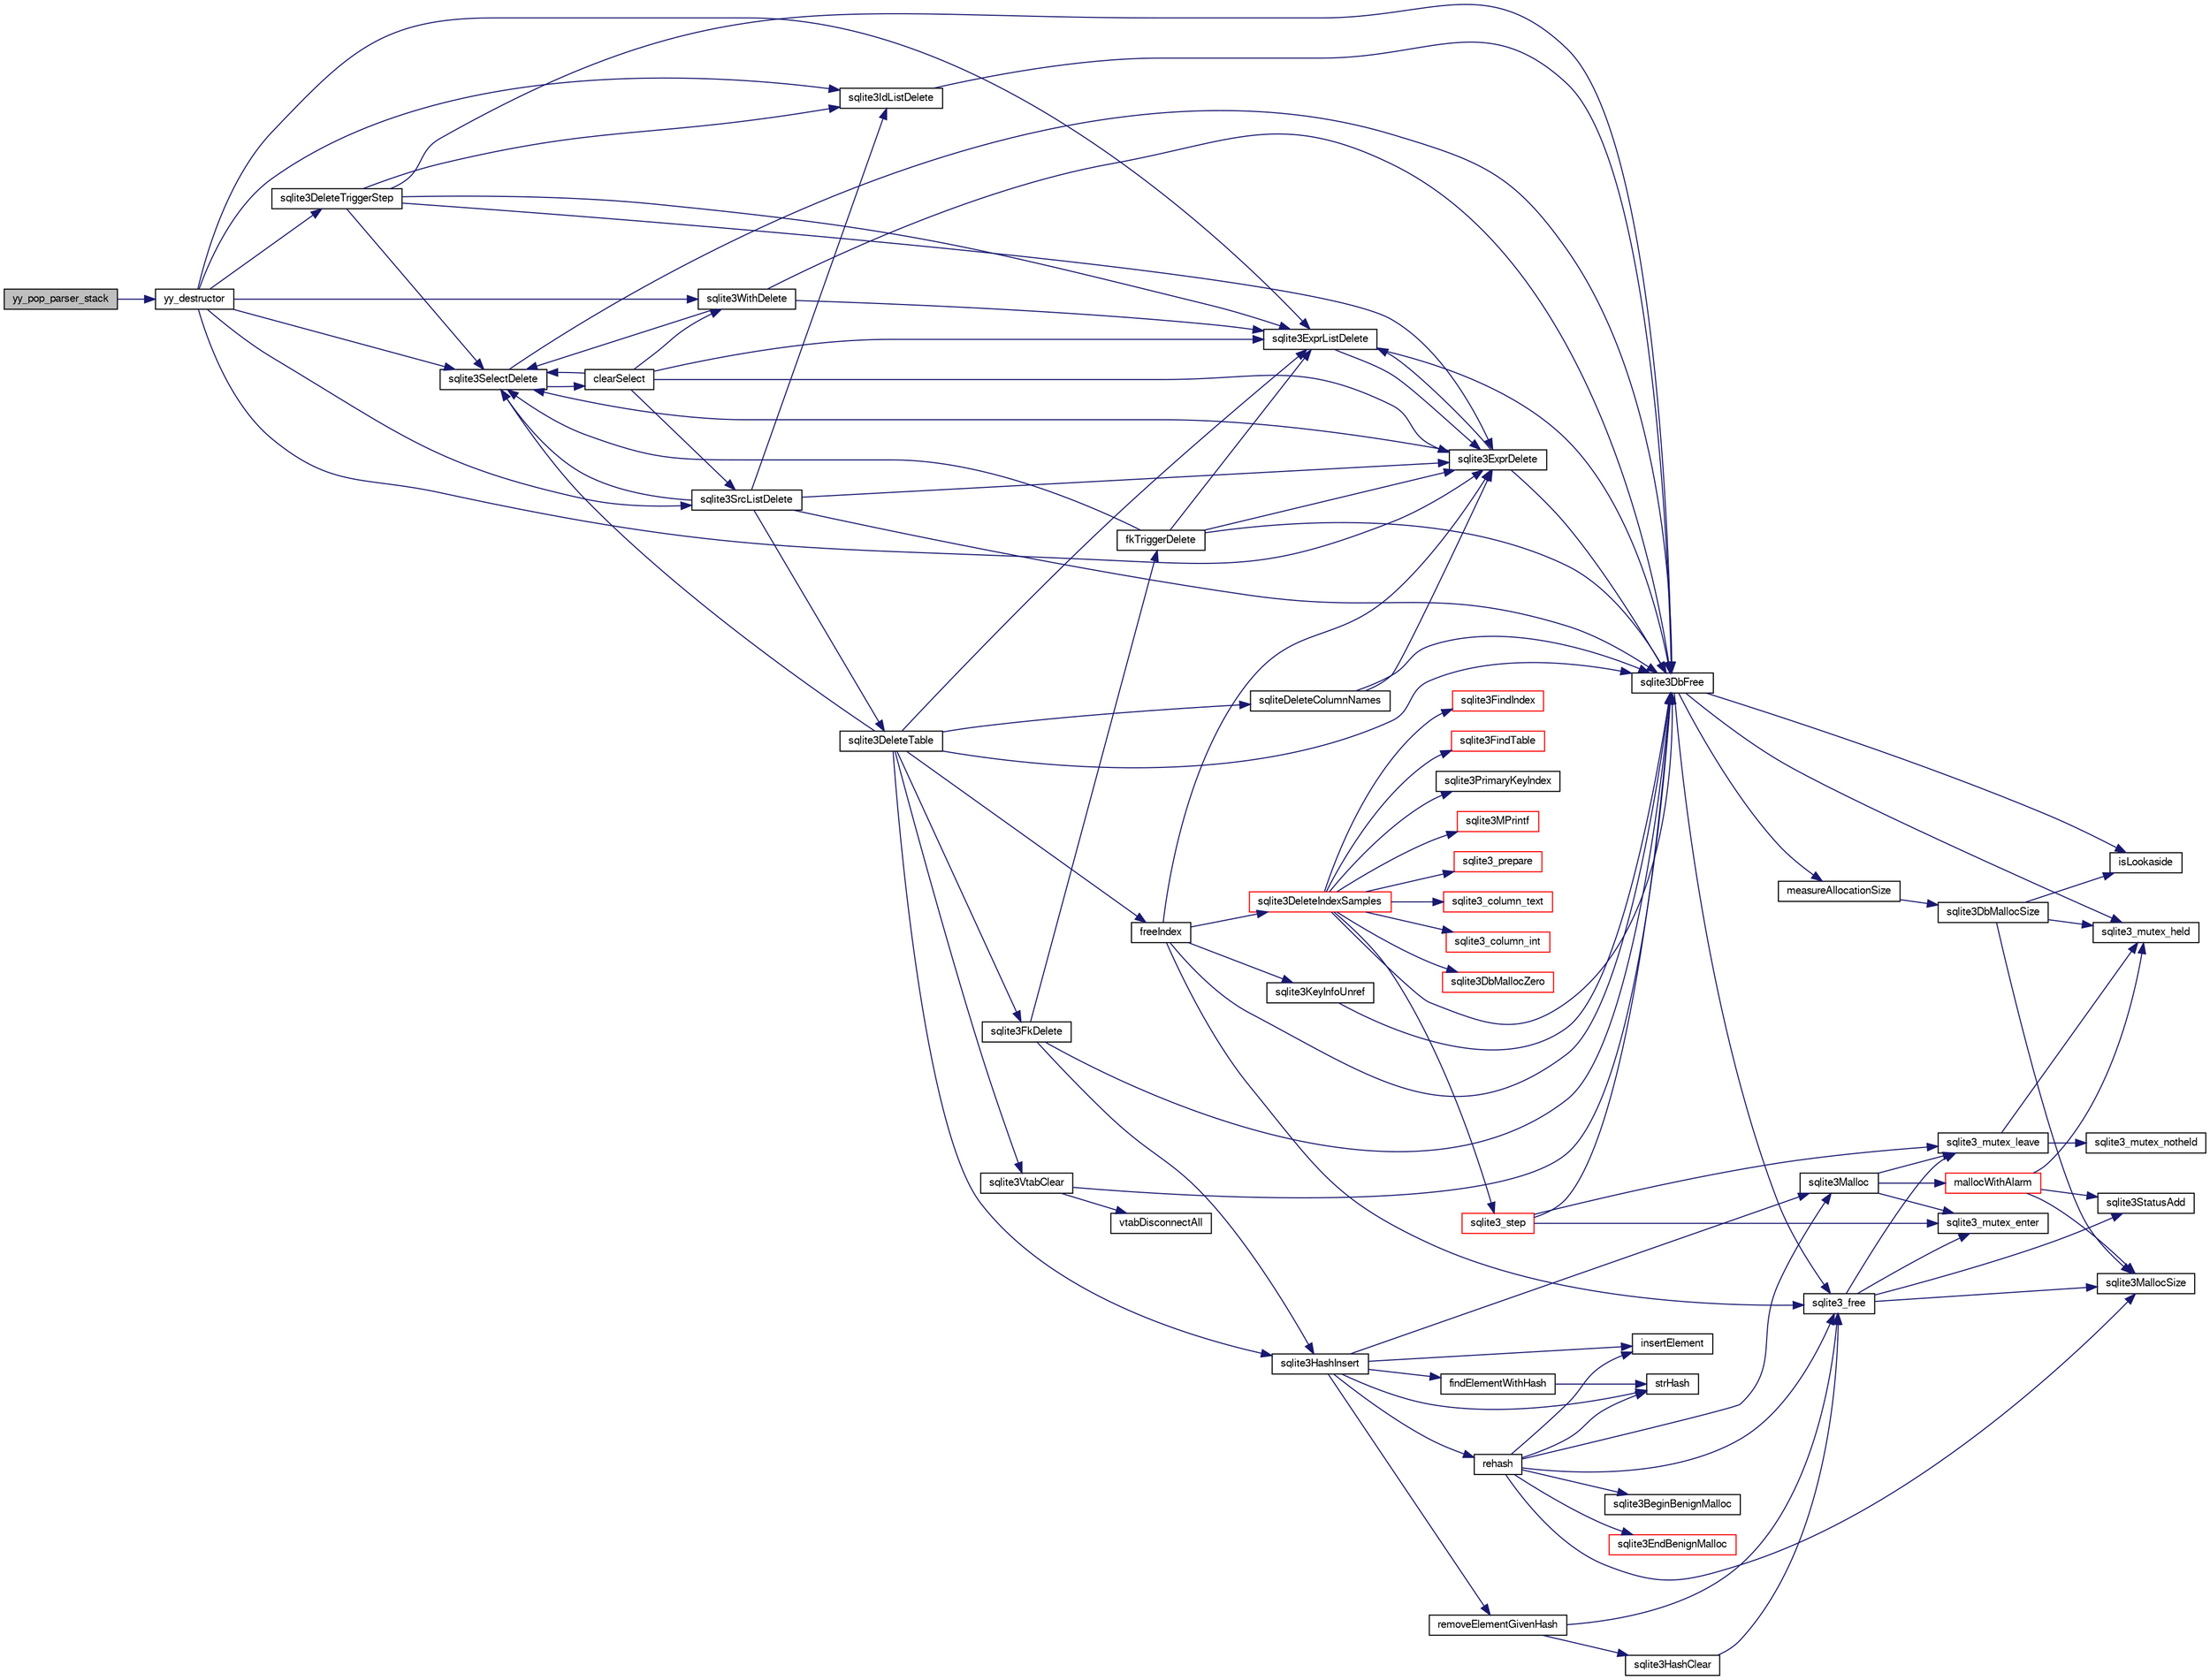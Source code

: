 digraph "yy_pop_parser_stack"
{
  edge [fontname="FreeSans",fontsize="10",labelfontname="FreeSans",labelfontsize="10"];
  node [fontname="FreeSans",fontsize="10",shape=record];
  rankdir="LR";
  Node929065 [label="yy_pop_parser_stack",height=0.2,width=0.4,color="black", fillcolor="grey75", style="filled", fontcolor="black"];
  Node929065 -> Node929066 [color="midnightblue",fontsize="10",style="solid",fontname="FreeSans"];
  Node929066 [label="yy_destructor",height=0.2,width=0.4,color="black", fillcolor="white", style="filled",URL="$sqlite3_8c.html#afca0f0d2a9c0e0ca0625382394fa060e"];
  Node929066 -> Node929067 [color="midnightblue",fontsize="10",style="solid",fontname="FreeSans"];
  Node929067 [label="sqlite3SelectDelete",height=0.2,width=0.4,color="black", fillcolor="white", style="filled",URL="$sqlite3_8c.html#a0f56959f0acac85496744f0d068854a0"];
  Node929067 -> Node929068 [color="midnightblue",fontsize="10",style="solid",fontname="FreeSans"];
  Node929068 [label="clearSelect",height=0.2,width=0.4,color="black", fillcolor="white", style="filled",URL="$sqlite3_8c.html#ac083bac4f2f02c26aa02fc24ca8c2dd9"];
  Node929068 -> Node929069 [color="midnightblue",fontsize="10",style="solid",fontname="FreeSans"];
  Node929069 [label="sqlite3ExprListDelete",height=0.2,width=0.4,color="black", fillcolor="white", style="filled",URL="$sqlite3_8c.html#ae9cd46eac81e86a04ed8c09b99fc3c10"];
  Node929069 -> Node929070 [color="midnightblue",fontsize="10",style="solid",fontname="FreeSans"];
  Node929070 [label="sqlite3ExprDelete",height=0.2,width=0.4,color="black", fillcolor="white", style="filled",URL="$sqlite3_8c.html#ae4e21ab5918e0428fbaa9e615dceb309"];
  Node929070 -> Node929071 [color="midnightblue",fontsize="10",style="solid",fontname="FreeSans"];
  Node929071 [label="sqlite3DbFree",height=0.2,width=0.4,color="black", fillcolor="white", style="filled",URL="$sqlite3_8c.html#ac70ab821a6607b4a1b909582dc37a069"];
  Node929071 -> Node929072 [color="midnightblue",fontsize="10",style="solid",fontname="FreeSans"];
  Node929072 [label="sqlite3_mutex_held",height=0.2,width=0.4,color="black", fillcolor="white", style="filled",URL="$sqlite3_8c.html#acf77da68932b6bc163c5e68547ecc3e7"];
  Node929071 -> Node929073 [color="midnightblue",fontsize="10",style="solid",fontname="FreeSans"];
  Node929073 [label="measureAllocationSize",height=0.2,width=0.4,color="black", fillcolor="white", style="filled",URL="$sqlite3_8c.html#a45731e644a22fdb756e2b6337224217a"];
  Node929073 -> Node929074 [color="midnightblue",fontsize="10",style="solid",fontname="FreeSans"];
  Node929074 [label="sqlite3DbMallocSize",height=0.2,width=0.4,color="black", fillcolor="white", style="filled",URL="$sqlite3_8c.html#aa397e5a8a03495203a0767abf0a71f86"];
  Node929074 -> Node929075 [color="midnightblue",fontsize="10",style="solid",fontname="FreeSans"];
  Node929075 [label="sqlite3MallocSize",height=0.2,width=0.4,color="black", fillcolor="white", style="filled",URL="$sqlite3_8c.html#acf5d2a5f35270bafb050bd2def576955"];
  Node929074 -> Node929072 [color="midnightblue",fontsize="10",style="solid",fontname="FreeSans"];
  Node929074 -> Node929076 [color="midnightblue",fontsize="10",style="solid",fontname="FreeSans"];
  Node929076 [label="isLookaside",height=0.2,width=0.4,color="black", fillcolor="white", style="filled",URL="$sqlite3_8c.html#a770fa05ff9717b75e16f4d968a77b897"];
  Node929071 -> Node929076 [color="midnightblue",fontsize="10",style="solid",fontname="FreeSans"];
  Node929071 -> Node929077 [color="midnightblue",fontsize="10",style="solid",fontname="FreeSans"];
  Node929077 [label="sqlite3_free",height=0.2,width=0.4,color="black", fillcolor="white", style="filled",URL="$sqlite3_8c.html#a6552349e36a8a691af5487999ab09519"];
  Node929077 -> Node929078 [color="midnightblue",fontsize="10",style="solid",fontname="FreeSans"];
  Node929078 [label="sqlite3_mutex_enter",height=0.2,width=0.4,color="black", fillcolor="white", style="filled",URL="$sqlite3_8c.html#a1c12cde690bd89f104de5cbad12a6bf5"];
  Node929077 -> Node929079 [color="midnightblue",fontsize="10",style="solid",fontname="FreeSans"];
  Node929079 [label="sqlite3StatusAdd",height=0.2,width=0.4,color="black", fillcolor="white", style="filled",URL="$sqlite3_8c.html#afa029f93586aeab4cc85360905dae9cd"];
  Node929077 -> Node929075 [color="midnightblue",fontsize="10",style="solid",fontname="FreeSans"];
  Node929077 -> Node929080 [color="midnightblue",fontsize="10",style="solid",fontname="FreeSans"];
  Node929080 [label="sqlite3_mutex_leave",height=0.2,width=0.4,color="black", fillcolor="white", style="filled",URL="$sqlite3_8c.html#a5838d235601dbd3c1fa993555c6bcc93"];
  Node929080 -> Node929072 [color="midnightblue",fontsize="10",style="solid",fontname="FreeSans"];
  Node929080 -> Node929081 [color="midnightblue",fontsize="10",style="solid",fontname="FreeSans"];
  Node929081 [label="sqlite3_mutex_notheld",height=0.2,width=0.4,color="black", fillcolor="white", style="filled",URL="$sqlite3_8c.html#a83967c837c1c000d3b5adcfaa688f5dc"];
  Node929070 -> Node929067 [color="midnightblue",fontsize="10",style="solid",fontname="FreeSans"];
  Node929070 -> Node929069 [color="midnightblue",fontsize="10",style="solid",fontname="FreeSans"];
  Node929069 -> Node929071 [color="midnightblue",fontsize="10",style="solid",fontname="FreeSans"];
  Node929068 -> Node929082 [color="midnightblue",fontsize="10",style="solid",fontname="FreeSans"];
  Node929082 [label="sqlite3SrcListDelete",height=0.2,width=0.4,color="black", fillcolor="white", style="filled",URL="$sqlite3_8c.html#acc250a3e5e7fd8889a16a9f28e3e7312"];
  Node929082 -> Node929071 [color="midnightblue",fontsize="10",style="solid",fontname="FreeSans"];
  Node929082 -> Node929083 [color="midnightblue",fontsize="10",style="solid",fontname="FreeSans"];
  Node929083 [label="sqlite3DeleteTable",height=0.2,width=0.4,color="black", fillcolor="white", style="filled",URL="$sqlite3_8c.html#a7fd3d507375a381a3807f92735318973"];
  Node929083 -> Node929084 [color="midnightblue",fontsize="10",style="solid",fontname="FreeSans"];
  Node929084 [label="sqlite3HashInsert",height=0.2,width=0.4,color="black", fillcolor="white", style="filled",URL="$sqlite3_8c.html#aebbc6c13b3c139d5f3463938f441da3d"];
  Node929084 -> Node929085 [color="midnightblue",fontsize="10",style="solid",fontname="FreeSans"];
  Node929085 [label="findElementWithHash",height=0.2,width=0.4,color="black", fillcolor="white", style="filled",URL="$sqlite3_8c.html#a75c0f574fa5d51702434c6e980d57d7f"];
  Node929085 -> Node929086 [color="midnightblue",fontsize="10",style="solid",fontname="FreeSans"];
  Node929086 [label="strHash",height=0.2,width=0.4,color="black", fillcolor="white", style="filled",URL="$sqlite3_8c.html#ad7193605dadc27cf291d54e15bdd011d"];
  Node929084 -> Node929087 [color="midnightblue",fontsize="10",style="solid",fontname="FreeSans"];
  Node929087 [label="removeElementGivenHash",height=0.2,width=0.4,color="black", fillcolor="white", style="filled",URL="$sqlite3_8c.html#a97ff4ac3846af0f8caf5426adfa2808a"];
  Node929087 -> Node929077 [color="midnightblue",fontsize="10",style="solid",fontname="FreeSans"];
  Node929087 -> Node929088 [color="midnightblue",fontsize="10",style="solid",fontname="FreeSans"];
  Node929088 [label="sqlite3HashClear",height=0.2,width=0.4,color="black", fillcolor="white", style="filled",URL="$sqlite3_8c.html#acc7a2dfa6603c59af14b3792fe463c73"];
  Node929088 -> Node929077 [color="midnightblue",fontsize="10",style="solid",fontname="FreeSans"];
  Node929084 -> Node929089 [color="midnightblue",fontsize="10",style="solid",fontname="FreeSans"];
  Node929089 [label="sqlite3Malloc",height=0.2,width=0.4,color="black", fillcolor="white", style="filled",URL="$sqlite3_8c.html#a361a2eaa846b1885f123abe46f5d8b2b"];
  Node929089 -> Node929078 [color="midnightblue",fontsize="10",style="solid",fontname="FreeSans"];
  Node929089 -> Node929090 [color="midnightblue",fontsize="10",style="solid",fontname="FreeSans"];
  Node929090 [label="mallocWithAlarm",height=0.2,width=0.4,color="red", fillcolor="white", style="filled",URL="$sqlite3_8c.html#ab070d5cf8e48ec8a6a43cf025d48598b"];
  Node929090 -> Node929072 [color="midnightblue",fontsize="10",style="solid",fontname="FreeSans"];
  Node929090 -> Node929075 [color="midnightblue",fontsize="10",style="solid",fontname="FreeSans"];
  Node929090 -> Node929079 [color="midnightblue",fontsize="10",style="solid",fontname="FreeSans"];
  Node929089 -> Node929080 [color="midnightblue",fontsize="10",style="solid",fontname="FreeSans"];
  Node929084 -> Node929094 [color="midnightblue",fontsize="10",style="solid",fontname="FreeSans"];
  Node929094 [label="rehash",height=0.2,width=0.4,color="black", fillcolor="white", style="filled",URL="$sqlite3_8c.html#a4851529638f6c7af16239ee6e2dcc628"];
  Node929094 -> Node929095 [color="midnightblue",fontsize="10",style="solid",fontname="FreeSans"];
  Node929095 [label="sqlite3BeginBenignMalloc",height=0.2,width=0.4,color="black", fillcolor="white", style="filled",URL="$sqlite3_8c.html#a3344c0e2b1b6df701a1cb326602fac14"];
  Node929094 -> Node929089 [color="midnightblue",fontsize="10",style="solid",fontname="FreeSans"];
  Node929094 -> Node929096 [color="midnightblue",fontsize="10",style="solid",fontname="FreeSans"];
  Node929096 [label="sqlite3EndBenignMalloc",height=0.2,width=0.4,color="red", fillcolor="white", style="filled",URL="$sqlite3_8c.html#a4582127cc64d483dc66c7acf9d8d8fbb"];
  Node929094 -> Node929077 [color="midnightblue",fontsize="10",style="solid",fontname="FreeSans"];
  Node929094 -> Node929075 [color="midnightblue",fontsize="10",style="solid",fontname="FreeSans"];
  Node929094 -> Node929086 [color="midnightblue",fontsize="10",style="solid",fontname="FreeSans"];
  Node929094 -> Node929361 [color="midnightblue",fontsize="10",style="solid",fontname="FreeSans"];
  Node929361 [label="insertElement",height=0.2,width=0.4,color="black", fillcolor="white", style="filled",URL="$sqlite3_8c.html#a011f717fc5c46f03d78bf81b6714e0ee"];
  Node929084 -> Node929086 [color="midnightblue",fontsize="10",style="solid",fontname="FreeSans"];
  Node929084 -> Node929361 [color="midnightblue",fontsize="10",style="solid",fontname="FreeSans"];
  Node929083 -> Node929362 [color="midnightblue",fontsize="10",style="solid",fontname="FreeSans"];
  Node929362 [label="freeIndex",height=0.2,width=0.4,color="black", fillcolor="white", style="filled",URL="$sqlite3_8c.html#a00907c99c18d5bcb9d0b38c077146c31"];
  Node929362 -> Node929363 [color="midnightblue",fontsize="10",style="solid",fontname="FreeSans"];
  Node929363 [label="sqlite3DeleteIndexSamples",height=0.2,width=0.4,color="red", fillcolor="white", style="filled",URL="$sqlite3_8c.html#aaeda0302fbf61397ec009f65bed047ef"];
  Node929363 -> Node929071 [color="midnightblue",fontsize="10",style="solid",fontname="FreeSans"];
  Node929363 -> Node929364 [color="midnightblue",fontsize="10",style="solid",fontname="FreeSans"];
  Node929364 [label="sqlite3FindIndex",height=0.2,width=0.4,color="red", fillcolor="white", style="filled",URL="$sqlite3_8c.html#a79fb99db8d0f914bb72dd374ae088512"];
  Node929363 -> Node929366 [color="midnightblue",fontsize="10",style="solid",fontname="FreeSans"];
  Node929366 [label="sqlite3FindTable",height=0.2,width=0.4,color="red", fillcolor="white", style="filled",URL="$sqlite3_8c.html#afa51dbee6173bf3a8a3df76b07cea789"];
  Node929363 -> Node929367 [color="midnightblue",fontsize="10",style="solid",fontname="FreeSans"];
  Node929367 [label="sqlite3PrimaryKeyIndex",height=0.2,width=0.4,color="black", fillcolor="white", style="filled",URL="$sqlite3_8c.html#af6edde3fbbd22a22b86ad32677fad95b"];
  Node929363 -> Node929342 [color="midnightblue",fontsize="10",style="solid",fontname="FreeSans"];
  Node929342 [label="sqlite3MPrintf",height=0.2,width=0.4,color="red", fillcolor="white", style="filled",URL="$sqlite3_8c.html#a208ef0df84e9778778804a19af03efea"];
  Node929363 -> Node929368 [color="midnightblue",fontsize="10",style="solid",fontname="FreeSans"];
  Node929368 [label="sqlite3_prepare",height=0.2,width=0.4,color="red", fillcolor="white", style="filled",URL="$sqlite3_8c.html#a8c39e7b9dbeff01f0a399b46d4b29f1c"];
  Node929363 -> Node929745 [color="midnightblue",fontsize="10",style="solid",fontname="FreeSans"];
  Node929745 [label="sqlite3_step",height=0.2,width=0.4,color="red", fillcolor="white", style="filled",URL="$sqlite3_8c.html#ac1e491ce36b7471eb28387f7d3c74334"];
  Node929745 -> Node929078 [color="midnightblue",fontsize="10",style="solid",fontname="FreeSans"];
  Node929745 -> Node929071 [color="midnightblue",fontsize="10",style="solid",fontname="FreeSans"];
  Node929745 -> Node929080 [color="midnightblue",fontsize="10",style="solid",fontname="FreeSans"];
  Node929363 -> Node929920 [color="midnightblue",fontsize="10",style="solid",fontname="FreeSans"];
  Node929920 [label="sqlite3_column_text",height=0.2,width=0.4,color="red", fillcolor="white", style="filled",URL="$sqlite3_8c.html#aee36f5eaf67b425ddf6f9b7a2004d018"];
  Node929363 -> Node930012 [color="midnightblue",fontsize="10",style="solid",fontname="FreeSans"];
  Node930012 [label="sqlite3_column_int",height=0.2,width=0.4,color="red", fillcolor="white", style="filled",URL="$sqlite3_8c.html#a6bd16f5b3266f473e37e8e3d4ebb4290"];
  Node929363 -> Node929292 [color="midnightblue",fontsize="10",style="solid",fontname="FreeSans"];
  Node929292 [label="sqlite3DbMallocZero",height=0.2,width=0.4,color="red", fillcolor="white", style="filled",URL="$sqlite3_8c.html#a49cfebac9d6067a03442c92af73f33e4"];
  Node929362 -> Node929401 [color="midnightblue",fontsize="10",style="solid",fontname="FreeSans"];
  Node929401 [label="sqlite3KeyInfoUnref",height=0.2,width=0.4,color="black", fillcolor="white", style="filled",URL="$sqlite3_8c.html#ac94cc1874ab0865db1dbbefd3886ba4a"];
  Node929401 -> Node929071 [color="midnightblue",fontsize="10",style="solid",fontname="FreeSans"];
  Node929362 -> Node929070 [color="midnightblue",fontsize="10",style="solid",fontname="FreeSans"];
  Node929362 -> Node929071 [color="midnightblue",fontsize="10",style="solid",fontname="FreeSans"];
  Node929362 -> Node929077 [color="midnightblue",fontsize="10",style="solid",fontname="FreeSans"];
  Node929083 -> Node930015 [color="midnightblue",fontsize="10",style="solid",fontname="FreeSans"];
  Node930015 [label="sqlite3FkDelete",height=0.2,width=0.4,color="black", fillcolor="white", style="filled",URL="$sqlite3_8c.html#a59a33da6c4e11d3f99b15eafdc01f013"];
  Node930015 -> Node929084 [color="midnightblue",fontsize="10",style="solid",fontname="FreeSans"];
  Node930015 -> Node930016 [color="midnightblue",fontsize="10",style="solid",fontname="FreeSans"];
  Node930016 [label="fkTriggerDelete",height=0.2,width=0.4,color="black", fillcolor="white", style="filled",URL="$sqlite3_8c.html#a45e39c07b1ac453fc3ee0d8779da2cc1"];
  Node930016 -> Node929070 [color="midnightblue",fontsize="10",style="solid",fontname="FreeSans"];
  Node930016 -> Node929069 [color="midnightblue",fontsize="10",style="solid",fontname="FreeSans"];
  Node930016 -> Node929067 [color="midnightblue",fontsize="10",style="solid",fontname="FreeSans"];
  Node930016 -> Node929071 [color="midnightblue",fontsize="10",style="solid",fontname="FreeSans"];
  Node930015 -> Node929071 [color="midnightblue",fontsize="10",style="solid",fontname="FreeSans"];
  Node929083 -> Node930017 [color="midnightblue",fontsize="10",style="solid",fontname="FreeSans"];
  Node930017 [label="sqliteDeleteColumnNames",height=0.2,width=0.4,color="black", fillcolor="white", style="filled",URL="$sqlite3_8c.html#a30fd46bd85a745b908f382e5dd74c38a"];
  Node930017 -> Node929071 [color="midnightblue",fontsize="10",style="solid",fontname="FreeSans"];
  Node930017 -> Node929070 [color="midnightblue",fontsize="10",style="solid",fontname="FreeSans"];
  Node929083 -> Node929071 [color="midnightblue",fontsize="10",style="solid",fontname="FreeSans"];
  Node929083 -> Node929067 [color="midnightblue",fontsize="10",style="solid",fontname="FreeSans"];
  Node929083 -> Node929069 [color="midnightblue",fontsize="10",style="solid",fontname="FreeSans"];
  Node929083 -> Node930018 [color="midnightblue",fontsize="10",style="solid",fontname="FreeSans"];
  Node930018 [label="sqlite3VtabClear",height=0.2,width=0.4,color="black", fillcolor="white", style="filled",URL="$sqlite3_8c.html#a0690ffd2d2e58bd4ed1ce4f1e35c1ef1"];
  Node930018 -> Node929998 [color="midnightblue",fontsize="10",style="solid",fontname="FreeSans"];
  Node929998 [label="vtabDisconnectAll",height=0.2,width=0.4,color="black", fillcolor="white", style="filled",URL="$sqlite3_8c.html#aa3d5506c2557b3e090d8409b5ee27d29"];
  Node930018 -> Node929071 [color="midnightblue",fontsize="10",style="solid",fontname="FreeSans"];
  Node929082 -> Node929067 [color="midnightblue",fontsize="10",style="solid",fontname="FreeSans"];
  Node929082 -> Node929070 [color="midnightblue",fontsize="10",style="solid",fontname="FreeSans"];
  Node929082 -> Node929407 [color="midnightblue",fontsize="10",style="solid",fontname="FreeSans"];
  Node929407 [label="sqlite3IdListDelete",height=0.2,width=0.4,color="black", fillcolor="white", style="filled",URL="$sqlite3_8c.html#a38bea53ea789e86289ca600ff6010f73"];
  Node929407 -> Node929071 [color="midnightblue",fontsize="10",style="solid",fontname="FreeSans"];
  Node929068 -> Node929070 [color="midnightblue",fontsize="10",style="solid",fontname="FreeSans"];
  Node929068 -> Node929067 [color="midnightblue",fontsize="10",style="solid",fontname="FreeSans"];
  Node929068 -> Node929404 [color="midnightblue",fontsize="10",style="solid",fontname="FreeSans"];
  Node929404 [label="sqlite3WithDelete",height=0.2,width=0.4,color="black", fillcolor="white", style="filled",URL="$sqlite3_8c.html#a17d9ea3de76b5d740b422ea9b4fe3abb"];
  Node929404 -> Node929069 [color="midnightblue",fontsize="10",style="solid",fontname="FreeSans"];
  Node929404 -> Node929067 [color="midnightblue",fontsize="10",style="solid",fontname="FreeSans"];
  Node929404 -> Node929071 [color="midnightblue",fontsize="10",style="solid",fontname="FreeSans"];
  Node929067 -> Node929071 [color="midnightblue",fontsize="10",style="solid",fontname="FreeSans"];
  Node929066 -> Node929070 [color="midnightblue",fontsize="10",style="solid",fontname="FreeSans"];
  Node929066 -> Node929069 [color="midnightblue",fontsize="10",style="solid",fontname="FreeSans"];
  Node929066 -> Node929082 [color="midnightblue",fontsize="10",style="solid",fontname="FreeSans"];
  Node929066 -> Node929404 [color="midnightblue",fontsize="10",style="solid",fontname="FreeSans"];
  Node929066 -> Node929407 [color="midnightblue",fontsize="10",style="solid",fontname="FreeSans"];
  Node929066 -> Node929406 [color="midnightblue",fontsize="10",style="solid",fontname="FreeSans"];
  Node929406 [label="sqlite3DeleteTriggerStep",height=0.2,width=0.4,color="black", fillcolor="white", style="filled",URL="$sqlite3_8c.html#a53f07c621cb9933a2287e26026abce8a"];
  Node929406 -> Node929070 [color="midnightblue",fontsize="10",style="solid",fontname="FreeSans"];
  Node929406 -> Node929069 [color="midnightblue",fontsize="10",style="solid",fontname="FreeSans"];
  Node929406 -> Node929067 [color="midnightblue",fontsize="10",style="solid",fontname="FreeSans"];
  Node929406 -> Node929407 [color="midnightblue",fontsize="10",style="solid",fontname="FreeSans"];
  Node929406 -> Node929071 [color="midnightblue",fontsize="10",style="solid",fontname="FreeSans"];
}
